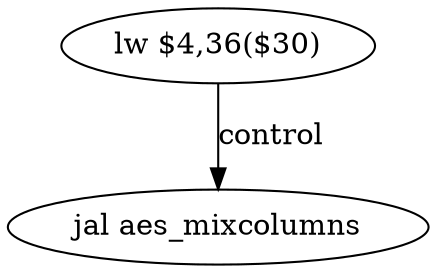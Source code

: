 digraph G1 {
node [shape = ellipse];
i0 [label = "lw $4,36($30)"] ;
i0 ->  i1 [label= "control"];
i1 [label = "jal aes_mixcolumns"] ;
}
